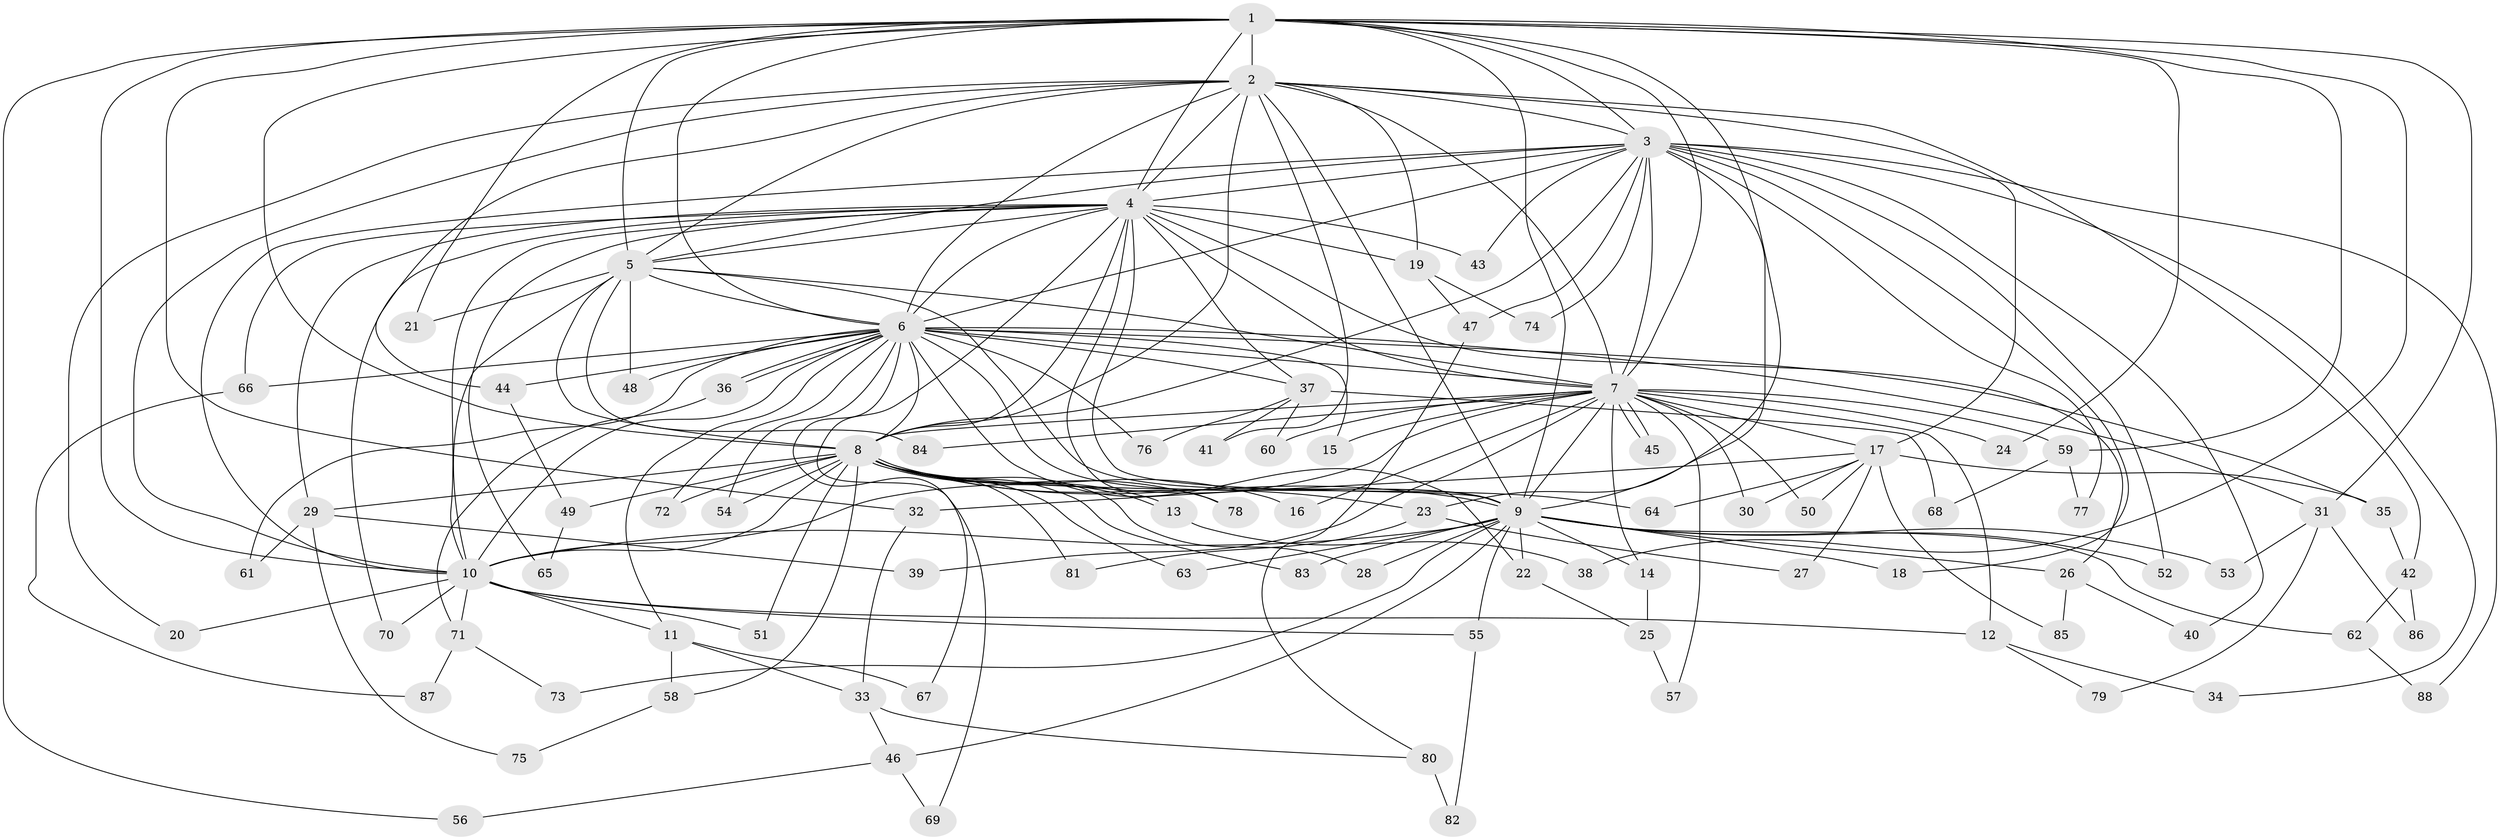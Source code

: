 // Generated by graph-tools (version 1.1) at 2025/34/03/09/25 02:34:39]
// undirected, 88 vertices, 201 edges
graph export_dot {
graph [start="1"]
  node [color=gray90,style=filled];
  1;
  2;
  3;
  4;
  5;
  6;
  7;
  8;
  9;
  10;
  11;
  12;
  13;
  14;
  15;
  16;
  17;
  18;
  19;
  20;
  21;
  22;
  23;
  24;
  25;
  26;
  27;
  28;
  29;
  30;
  31;
  32;
  33;
  34;
  35;
  36;
  37;
  38;
  39;
  40;
  41;
  42;
  43;
  44;
  45;
  46;
  47;
  48;
  49;
  50;
  51;
  52;
  53;
  54;
  55;
  56;
  57;
  58;
  59;
  60;
  61;
  62;
  63;
  64;
  65;
  66;
  67;
  68;
  69;
  70;
  71;
  72;
  73;
  74;
  75;
  76;
  77;
  78;
  79;
  80;
  81;
  82;
  83;
  84;
  85;
  86;
  87;
  88;
  1 -- 2;
  1 -- 3;
  1 -- 4;
  1 -- 5;
  1 -- 6;
  1 -- 7;
  1 -- 8;
  1 -- 9;
  1 -- 10;
  1 -- 21;
  1 -- 23;
  1 -- 24;
  1 -- 31;
  1 -- 32;
  1 -- 38;
  1 -- 56;
  1 -- 59;
  2 -- 3;
  2 -- 4;
  2 -- 5;
  2 -- 6;
  2 -- 7;
  2 -- 8;
  2 -- 9;
  2 -- 10;
  2 -- 17;
  2 -- 19;
  2 -- 20;
  2 -- 41;
  2 -- 42;
  2 -- 44;
  3 -- 4;
  3 -- 5;
  3 -- 6;
  3 -- 7;
  3 -- 8;
  3 -- 9;
  3 -- 10;
  3 -- 18;
  3 -- 34;
  3 -- 40;
  3 -- 43;
  3 -- 47;
  3 -- 52;
  3 -- 74;
  3 -- 77;
  3 -- 88;
  4 -- 5;
  4 -- 6;
  4 -- 7;
  4 -- 8;
  4 -- 9;
  4 -- 10;
  4 -- 19;
  4 -- 26;
  4 -- 29;
  4 -- 37;
  4 -- 43;
  4 -- 65;
  4 -- 66;
  4 -- 67;
  4 -- 70;
  4 -- 78;
  5 -- 6;
  5 -- 7;
  5 -- 8;
  5 -- 9;
  5 -- 10;
  5 -- 21;
  5 -- 48;
  5 -- 84;
  6 -- 7;
  6 -- 8;
  6 -- 9;
  6 -- 10;
  6 -- 11;
  6 -- 15;
  6 -- 22;
  6 -- 31;
  6 -- 35;
  6 -- 36;
  6 -- 36;
  6 -- 37;
  6 -- 44;
  6 -- 48;
  6 -- 54;
  6 -- 61;
  6 -- 66;
  6 -- 69;
  6 -- 72;
  6 -- 76;
  7 -- 8;
  7 -- 9;
  7 -- 10;
  7 -- 12;
  7 -- 14;
  7 -- 15;
  7 -- 16;
  7 -- 17;
  7 -- 24;
  7 -- 30;
  7 -- 39;
  7 -- 45;
  7 -- 45;
  7 -- 50;
  7 -- 57;
  7 -- 59;
  7 -- 60;
  7 -- 84;
  8 -- 9;
  8 -- 10;
  8 -- 13;
  8 -- 13;
  8 -- 16;
  8 -- 23;
  8 -- 28;
  8 -- 29;
  8 -- 49;
  8 -- 51;
  8 -- 54;
  8 -- 58;
  8 -- 63;
  8 -- 64;
  8 -- 72;
  8 -- 78;
  8 -- 81;
  8 -- 83;
  9 -- 10;
  9 -- 14;
  9 -- 18;
  9 -- 22;
  9 -- 26;
  9 -- 28;
  9 -- 46;
  9 -- 52;
  9 -- 53;
  9 -- 55;
  9 -- 62;
  9 -- 63;
  9 -- 73;
  9 -- 83;
  10 -- 11;
  10 -- 12;
  10 -- 20;
  10 -- 51;
  10 -- 55;
  10 -- 70;
  10 -- 71;
  11 -- 33;
  11 -- 58;
  11 -- 67;
  12 -- 34;
  12 -- 79;
  13 -- 38;
  14 -- 25;
  17 -- 27;
  17 -- 30;
  17 -- 32;
  17 -- 35;
  17 -- 50;
  17 -- 64;
  17 -- 85;
  19 -- 47;
  19 -- 74;
  22 -- 25;
  23 -- 27;
  23 -- 81;
  25 -- 57;
  26 -- 40;
  26 -- 85;
  29 -- 39;
  29 -- 61;
  29 -- 75;
  31 -- 53;
  31 -- 79;
  31 -- 86;
  32 -- 33;
  33 -- 46;
  33 -- 80;
  35 -- 42;
  36 -- 71;
  37 -- 41;
  37 -- 60;
  37 -- 68;
  37 -- 76;
  42 -- 62;
  42 -- 86;
  44 -- 49;
  46 -- 56;
  46 -- 69;
  47 -- 80;
  49 -- 65;
  55 -- 82;
  58 -- 75;
  59 -- 68;
  59 -- 77;
  62 -- 88;
  66 -- 87;
  71 -- 73;
  71 -- 87;
  80 -- 82;
}

